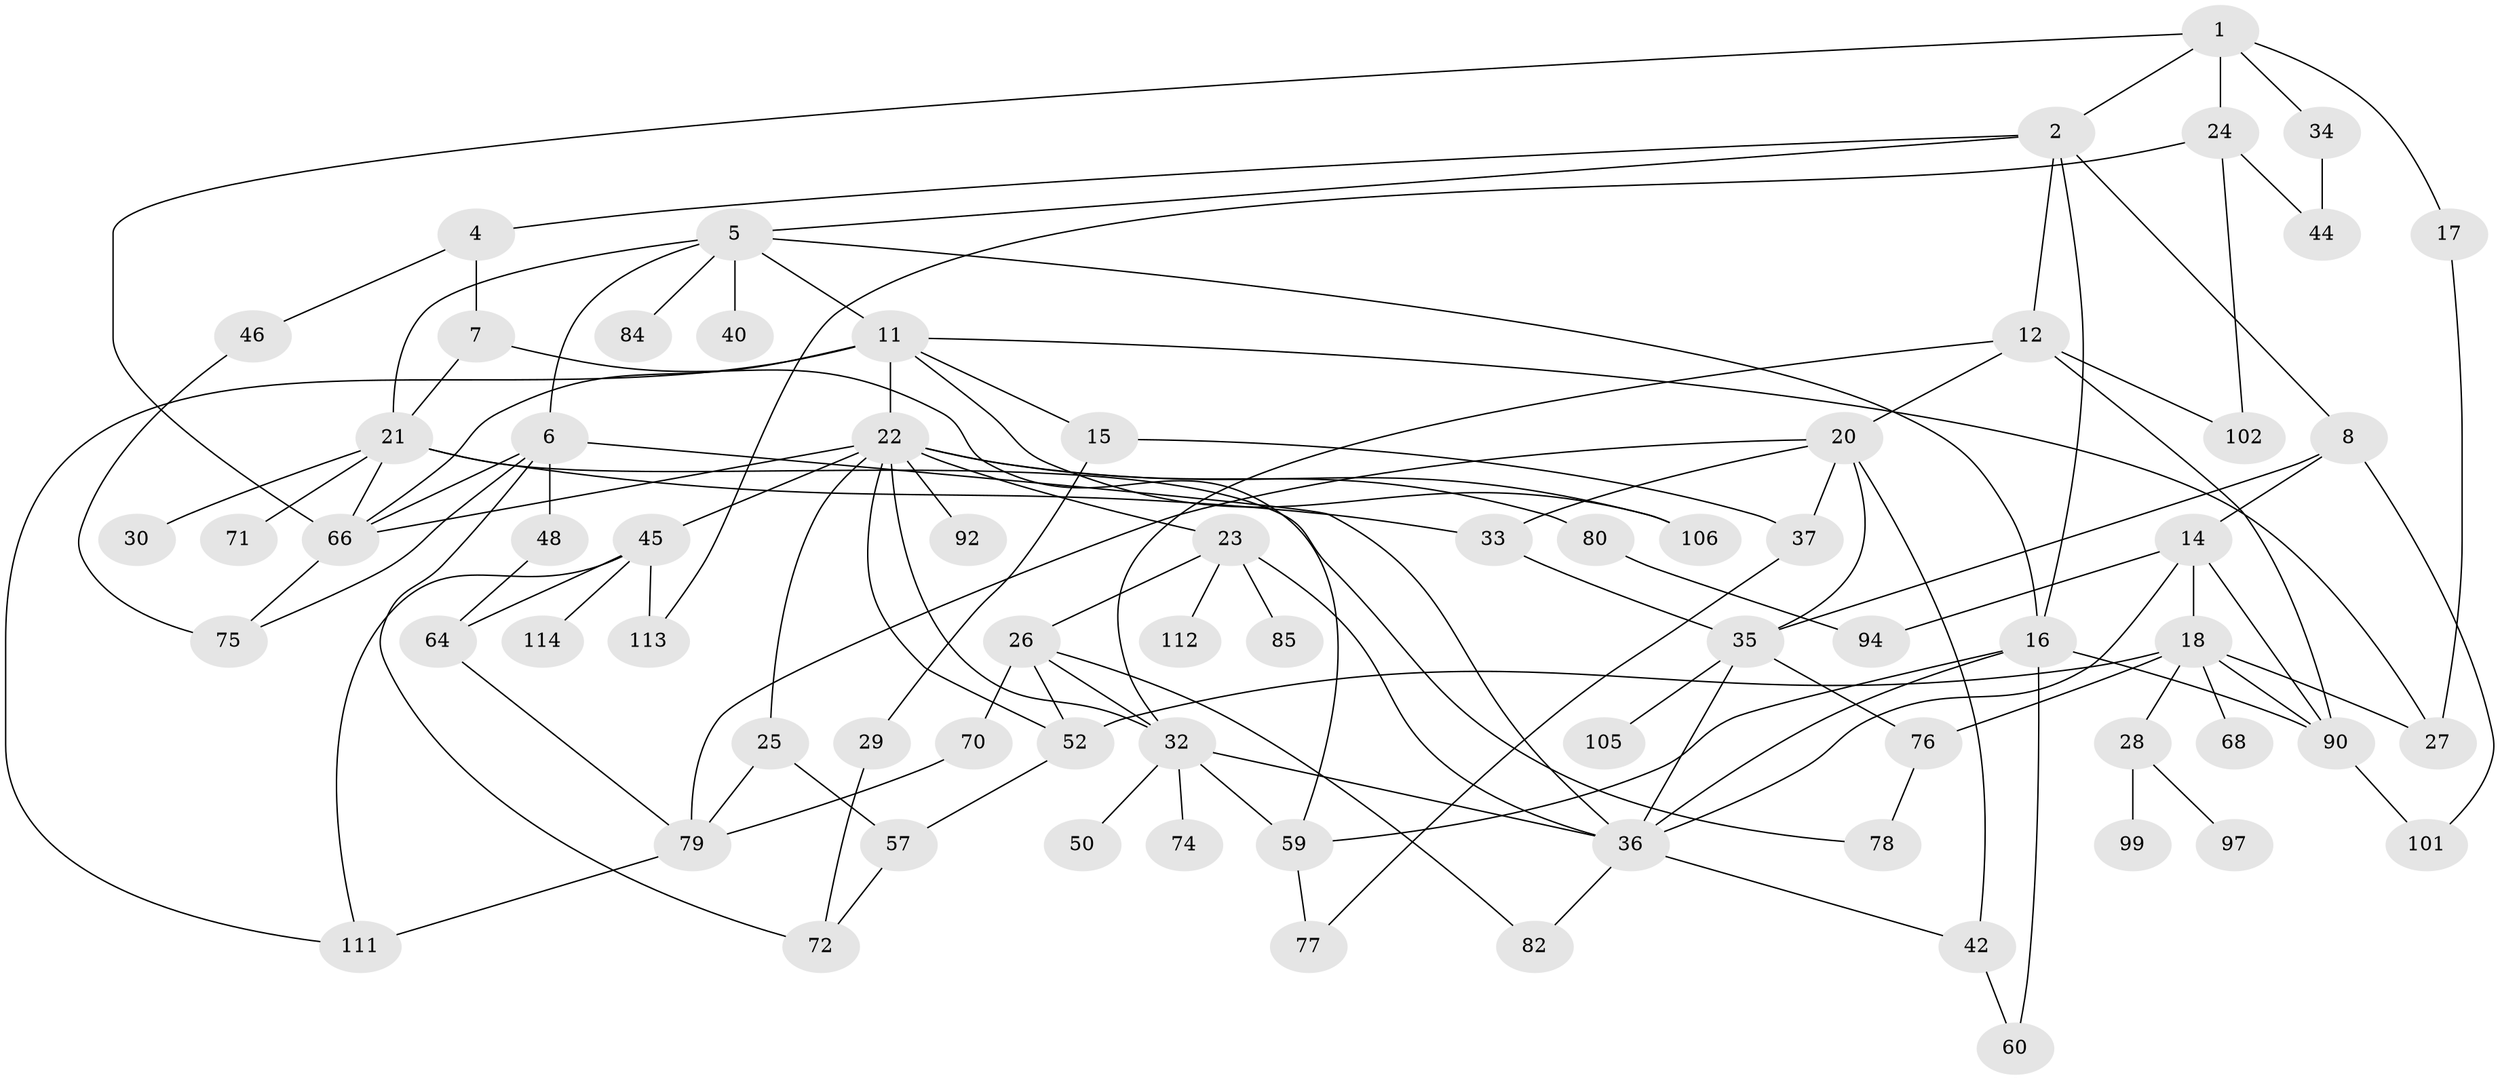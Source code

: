 // original degree distribution, {4: 0.13157894736842105, 6: 0.07017543859649122, 2: 0.34210526315789475, 3: 0.20175438596491227, 5: 0.07017543859649122, 7: 0.017543859649122806, 1: 0.16666666666666666}
// Generated by graph-tools (version 1.1) at 2025/41/03/06/25 10:41:28]
// undirected, 71 vertices, 119 edges
graph export_dot {
graph [start="1"]
  node [color=gray90,style=filled];
  1 [super="+9"];
  2 [super="+3"];
  4 [super="+13"];
  5 [super="+10"];
  6 [super="+47"];
  7 [super="+87"];
  8 [super="+110"];
  11 [super="+61"];
  12 [super="+19"];
  14 [super="+51"];
  15;
  16 [super="+89"];
  17;
  18 [super="+69"];
  20 [super="+43"];
  21 [super="+39"];
  22 [super="+67"];
  23 [super="+49"];
  24 [super="+58"];
  25 [super="+31"];
  26 [super="+54"];
  27 [super="+38"];
  28;
  29 [super="+107"];
  30;
  32 [super="+108"];
  33;
  34 [super="+56"];
  35 [super="+41"];
  36 [super="+63"];
  37 [super="+96"];
  40 [super="+55"];
  42 [super="+95"];
  44;
  45 [super="+53"];
  46;
  48 [super="+62"];
  50;
  52 [super="+100"];
  57 [super="+65"];
  59 [super="+88"];
  60;
  64 [super="+98"];
  66;
  68 [super="+86"];
  70;
  71;
  72 [super="+73"];
  74;
  75 [super="+93"];
  76;
  77 [super="+81"];
  78;
  79 [super="+83"];
  80 [super="+104"];
  82;
  84 [super="+109"];
  85;
  90 [super="+91"];
  92;
  94;
  97;
  99;
  101;
  102 [super="+103"];
  105;
  106;
  111;
  112;
  113;
  114;
  1 -- 2;
  1 -- 24;
  1 -- 34;
  1 -- 66;
  1 -- 17;
  2 -- 4;
  2 -- 8;
  2 -- 12;
  2 -- 16;
  2 -- 5;
  4 -- 7;
  4 -- 46;
  5 -- 6;
  5 -- 11;
  5 -- 84;
  5 -- 40;
  5 -- 16;
  5 -- 21;
  6 -- 48;
  6 -- 72;
  6 -- 66;
  6 -- 75;
  6 -- 36;
  7 -- 21;
  7 -- 59;
  8 -- 14;
  8 -- 35;
  8 -- 101;
  11 -- 15;
  11 -- 22;
  11 -- 27;
  11 -- 66;
  11 -- 106;
  11 -- 111;
  12 -- 20;
  12 -- 90;
  12 -- 32;
  12 -- 102;
  14 -- 18;
  14 -- 36;
  14 -- 94;
  14 -- 90;
  15 -- 29;
  15 -- 37;
  16 -- 60;
  16 -- 59 [weight=2];
  16 -- 90;
  16 -- 36;
  17 -- 27;
  18 -- 28;
  18 -- 68;
  18 -- 90;
  18 -- 76;
  18 -- 27;
  18 -- 52;
  20 -- 37;
  20 -- 33;
  20 -- 79;
  20 -- 42;
  20 -- 35;
  21 -- 30;
  21 -- 33;
  21 -- 78;
  21 -- 66;
  21 -- 71;
  22 -- 23;
  22 -- 25;
  22 -- 45;
  22 -- 80;
  22 -- 66;
  22 -- 32;
  22 -- 52;
  22 -- 106;
  22 -- 92;
  23 -- 26;
  23 -- 85;
  23 -- 112;
  23 -- 36;
  24 -- 44;
  24 -- 113;
  24 -- 102;
  25 -- 57;
  25 -- 79;
  26 -- 32;
  26 -- 52;
  26 -- 70;
  26 -- 82;
  28 -- 97;
  28 -- 99;
  29 -- 72;
  32 -- 50;
  32 -- 59 [weight=2];
  32 -- 74;
  32 -- 36;
  33 -- 35;
  34 -- 44;
  35 -- 36;
  35 -- 105;
  35 -- 76;
  36 -- 42;
  36 -- 82;
  37 -- 77;
  42 -- 60;
  45 -- 114;
  45 -- 113;
  45 -- 111;
  45 -- 64;
  46 -- 75;
  48 -- 64;
  52 -- 57;
  57 -- 72;
  59 -- 77;
  64 -- 79;
  66 -- 75;
  70 -- 79;
  76 -- 78;
  79 -- 111;
  80 -- 94;
  90 -- 101;
}
